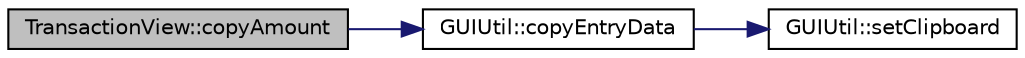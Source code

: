 digraph "TransactionView::copyAmount"
{
  edge [fontname="Helvetica",fontsize="10",labelfontname="Helvetica",labelfontsize="10"];
  node [fontname="Helvetica",fontsize="10",shape=record];
  rankdir="LR";
  Node200 [label="TransactionView::copyAmount",height=0.2,width=0.4,color="black", fillcolor="grey75", style="filled", fontcolor="black"];
  Node200 -> Node201 [color="midnightblue",fontsize="10",style="solid",fontname="Helvetica"];
  Node201 [label="GUIUtil::copyEntryData",height=0.2,width=0.4,color="black", fillcolor="white", style="filled",URL="$namespace_g_u_i_util.html#ae231227ad96528c828e1c846f253f642",tooltip="Copy a field of the currently selected entry of a view to the clipboard. "];
  Node201 -> Node202 [color="midnightblue",fontsize="10",style="solid",fontname="Helvetica"];
  Node202 [label="GUIUtil::setClipboard",height=0.2,width=0.4,color="black", fillcolor="white", style="filled",URL="$namespace_g_u_i_util.html#aef655b19f129179ca32f11a4d0da1a07"];
}
